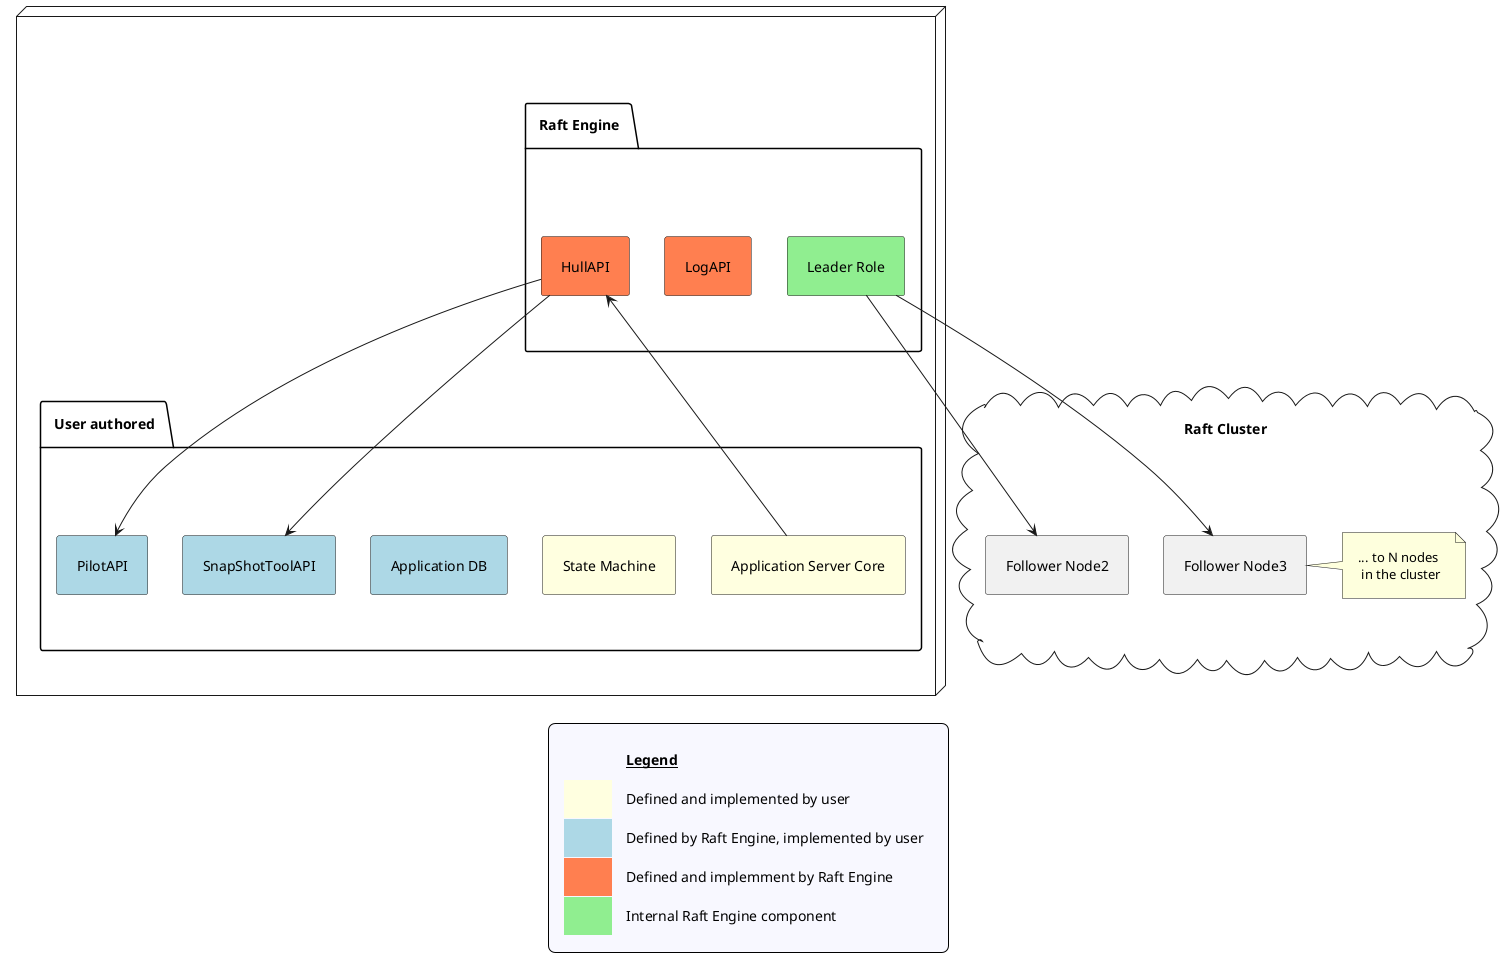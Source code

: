 @startuml
!pragma ratio .5
skinparam componentStyle rectangle
skinparam padding 10
skinparam monochrome false
skinparam component {
  BackgroundColor<<Raft>> #99CCFF
  BackgroundColor<<User>> #CCFFCC
  FontSize 14
}
hide empty members
cloud "Raft Cluster" {
  node [Follower Node2] as node2
  node [Follower Node3] as node3
  note right: ... to N nodes\n in the cluster
}
node {
    package "User authored" {
    	[Application Server Core] as app_core #Lightyellow
	[State Machine] as app_sm #Lightyellow
    	[Application DB] as app_db #Lightblue
    	[SnapShotToolAPI] as snaptool #Lightblue
    	[PilotAPI] as pilot #Lightblue
    }
    package "Raft Engine" {
        [HullAPI] as hull #Coral
    	[LogAPI] as log #Coral
	[Leader Role] as role #Lightgreen
    }
}
app_core --> hull
hull --> pilot
hull --> snaptool
role --> node2
role --> node3
skinparam legend {
  backgroundColor #GhostWhite
  entrySeparator #GhostWhite
}

legend 
  <#GhostWhite,#GhostWhite>|        |= __Legend__ |
  |<#Lightyellow>   | Defined and implemented by user|
  |<#Lightblue>  | Defined by Raft Engine, implemented by user|
  |<#Coral>  | Defined and implemment by Raft Engine|
  |<#Lightgreen> | Internal Raft Engine component|
endlegend
@enduml
